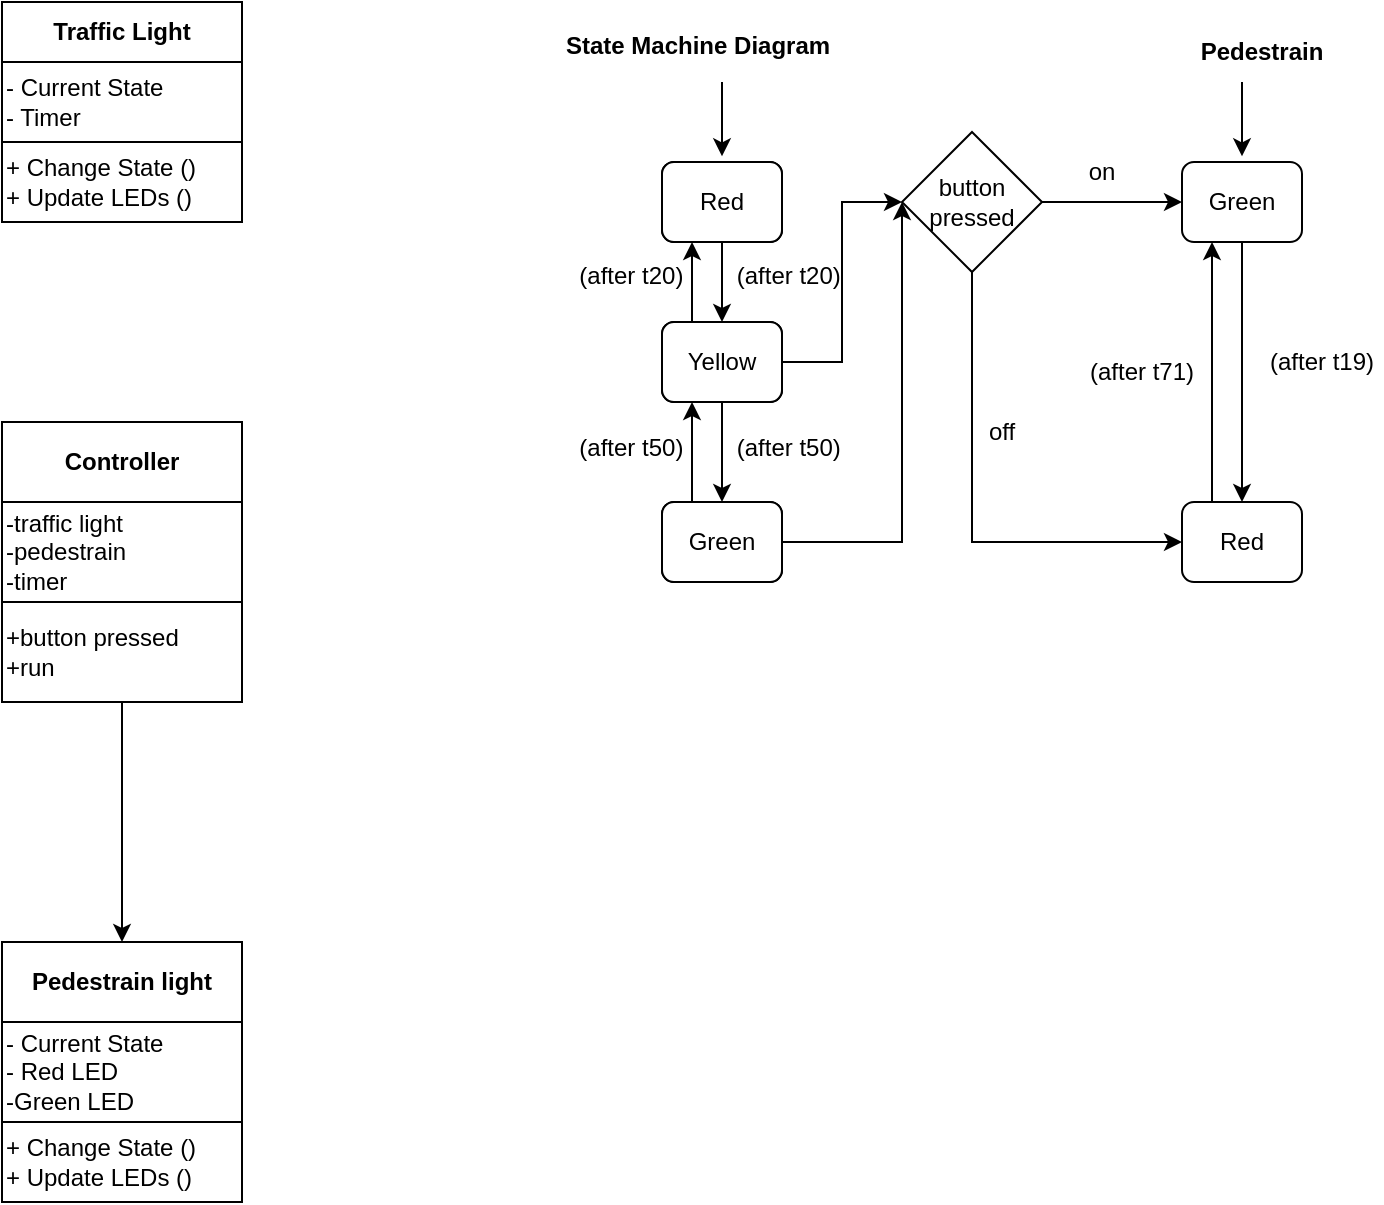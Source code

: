 <mxfile version="28.2.6">
  <diagram name="Seite-1" id="G2XlS3_zTxQiGhy7fwCz">
    <mxGraphModel dx="1226" dy="661" grid="1" gridSize="10" guides="1" tooltips="1" connect="1" arrows="1" fold="1" page="1" pageScale="1" pageWidth="827" pageHeight="1169" math="0" shadow="0">
      <root>
        <mxCell id="0" />
        <mxCell id="1" parent="0" />
        <mxCell id="6fmdPU3pWHa4UA7936t5-28" value="" style="edgeStyle=orthogonalEdgeStyle;rounded=0;orthogonalLoop=1;jettySize=auto;html=1;entryX=0.5;entryY=0;entryDx=0;entryDy=0;" parent="1" source="6fmdPU3pWHa4UA7936t5-18" target="6fmdPU3pWHa4UA7936t5-20" edge="1">
          <mxGeometry relative="1" as="geometry" />
        </mxCell>
        <mxCell id="6fmdPU3pWHa4UA7936t5-18" value="Red" style="rounded=1;whiteSpace=wrap;html=1;" parent="1" vertex="1">
          <mxGeometry x="430" y="130" width="60" height="40" as="geometry" />
        </mxCell>
        <mxCell id="6fmdPU3pWHa4UA7936t5-29" value="" style="edgeStyle=orthogonalEdgeStyle;rounded=0;orthogonalLoop=1;jettySize=auto;html=1;" parent="1" source="6fmdPU3pWHa4UA7936t5-20" target="6fmdPU3pWHa4UA7936t5-21" edge="1">
          <mxGeometry relative="1" as="geometry" />
        </mxCell>
        <mxCell id="6fmdPU3pWHa4UA7936t5-20" value="Yellow" style="rounded=1;whiteSpace=wrap;html=1;" parent="1" vertex="1">
          <mxGeometry x="430" y="210" width="60" height="40" as="geometry" />
        </mxCell>
        <mxCell id="6fmdPU3pWHa4UA7936t5-21" value="Green" style="rounded=1;whiteSpace=wrap;html=1;" parent="1" vertex="1">
          <mxGeometry x="430" y="300" width="60" height="40" as="geometry" />
        </mxCell>
        <mxCell id="8hXBIbGWs_mtcdrzMXiI-1" value="" style="endArrow=classic;html=1;rounded=0;entryX=0.25;entryY=1;entryDx=0;entryDy=0;exitX=0.25;exitY=0;exitDx=0;exitDy=0;" parent="1" source="6fmdPU3pWHa4UA7936t5-20" target="6fmdPU3pWHa4UA7936t5-18" edge="1">
          <mxGeometry width="50" height="50" relative="1" as="geometry">
            <mxPoint x="390" y="240" as="sourcePoint" />
            <mxPoint x="450" y="180" as="targetPoint" />
          </mxGeometry>
        </mxCell>
        <mxCell id="8hXBIbGWs_mtcdrzMXiI-3" value="" style="endArrow=classic;html=1;rounded=0;entryX=0.25;entryY=1;entryDx=0;entryDy=0;" parent="1" target="6fmdPU3pWHa4UA7936t5-20" edge="1">
          <mxGeometry width="50" height="50" relative="1" as="geometry">
            <mxPoint x="445" y="300" as="sourcePoint" />
            <mxPoint x="440" y="250" as="targetPoint" />
          </mxGeometry>
        </mxCell>
        <mxCell id="8hXBIbGWs_mtcdrzMXiI-4" value="&lt;b style=&quot;forced-color-adjust: none;&quot;&gt;State Machine&amp;nbsp;&lt;/b&gt;&lt;b&gt;Diagram&lt;/b&gt;&lt;div style=&quot;forced-color-adjust: none;&quot;&gt;&lt;b style=&quot;forced-color-adjust: none;&quot;&gt;&amp;nbsp; &amp;nbsp;&lt;/b&gt;&lt;/div&gt;&lt;div style=&quot;forced-color-adjust: none;&quot;&gt;&lt;b style=&quot;forced-color-adjust: none;&quot;&gt;&lt;br style=&quot;forced-color-adjust: none;&quot;&gt;&lt;/b&gt;&lt;/div&gt;&lt;div style=&quot;forced-color-adjust: none;&quot;&gt;&lt;b style=&quot;forced-color-adjust: none;&quot;&gt;&lt;span style=&quot;color: rgba(0, 0, 0, 0); font-family: monospace; font-size: 0px; font-weight: 400; text-wrap-mode: nowrap;&quot;&gt;%3CmxGraphModel%3E%3Croot%3E%3CmxCell%20id%3D%220%22%2F%3E%3CmxCell%20id%3D%221%22%20parent%3D%220%22%2F%3E%3CmxCell%20id%3D%222%22%20value%3D%22%22%20style%3D%22endArrow%3Dclassic%3Bhtml%3D1%3Brounded%3D0%3B%22%20edge%3D%221%22%20parent%3D%221%22%3E%3CmxGeometry%20width%3D%2250%22%20height%3D%2250%22%20relative%3D%221%22%20as%3D%22geometry%22%3E%3CmxPoint%20x%3D%22540%22%20y%3D%22208%22%20as%3D%22sourcePoint%22%2F%3E%3CmxPoint%20x%3D%22540%22%20y%3D%22223%22%20as%3D%22targetPoint%22%2F%3E%3C%2FmxGeometry%3E%3C%2FmxCell%3E%3C%2Froot%3E%3C%2FmxGraphModel%3E&lt;/span&gt;&lt;/b&gt;&lt;/div&gt;&lt;div style=&quot;forced-color-adjust: none;&quot;&gt;&lt;br style=&quot;forced-color-adjust: none;&quot;&gt;&lt;/div&gt;&lt;div style=&quot;forced-color-adjust: none;&quot;&gt;&lt;b style=&quot;forced-color-adjust: none;&quot;&gt;&lt;br style=&quot;forced-color-adjust: none;&quot;&gt;&lt;/b&gt;&lt;/div&gt;&lt;div style=&quot;forced-color-adjust: none;&quot;&gt;&lt;br style=&quot;forced-color-adjust: none;&quot;&gt;&lt;/div&gt;&lt;div style=&quot;forced-color-adjust: none;&quot;&gt;&lt;br style=&quot;forced-color-adjust: none;&quot;&gt;&lt;/div&gt;&lt;div style=&quot;forced-color-adjust: none;&quot;&gt;&amp;nbsp; (after t20)&amp;nbsp; &amp;nbsp; &amp;nbsp; &amp;nbsp;&lt;span style=&quot;forced-color-adjust: none; background-color: transparent; color: light-dark(rgb(0, 0, 0), rgb(255, 255, 255));&quot;&gt;&amp;nbsp;&lt;/span&gt;&lt;span style=&quot;forced-color-adjust: none; background-color: transparent; color: light-dark(rgb(0, 0, 0), rgb(255, 255, 255));&quot;&gt;(after t20)&lt;/span&gt;&lt;/div&gt;&lt;div style=&quot;forced-color-adjust: none;&quot;&gt;&lt;span style=&quot;forced-color-adjust: none; background-color: transparent; color: light-dark(rgb(0, 0, 0), rgb(255, 255, 255));&quot;&gt;&lt;br style=&quot;forced-color-adjust: none;&quot;&gt;&lt;/span&gt;&lt;/div&gt;&lt;div style=&quot;forced-color-adjust: none;&quot;&gt;&lt;br style=&quot;forced-color-adjust: none;&quot;&gt;&lt;div style=&quot;forced-color-adjust: none;&quot;&gt;&lt;br style=&quot;forced-color-adjust: none;&quot;&gt;&lt;/div&gt;&lt;div style=&quot;forced-color-adjust: none;&quot;&gt;&lt;br style=&quot;forced-color-adjust: none;&quot;&gt;&lt;/div&gt;&lt;div style=&quot;forced-color-adjust: none;&quot;&gt;&lt;br style=&quot;forced-color-adjust: none;&quot;&gt;&lt;/div&gt;&lt;div style=&quot;forced-color-adjust: none;&quot;&gt;&lt;div style=&quot;forced-color-adjust: none;&quot;&gt;&amp;nbsp; (after t50)&amp;nbsp; &amp;nbsp; &amp;nbsp; &lt;span style=&quot;forced-color-adjust: none; background-color: transparent; color: light-dark(rgb(0, 0, 0), rgb(255, 255, 255));&quot;&gt;&amp;nbsp;&amp;nbsp;&lt;/span&gt;&lt;span style=&quot;forced-color-adjust: none; background-color: transparent; color: light-dark(rgb(0, 0, 0), rgb(255, 255, 255));&quot;&gt;(after t50)&lt;/span&gt;&lt;/div&gt;&lt;/div&gt;&lt;div style=&quot;forced-color-adjust: none;&quot;&gt;&lt;span style=&quot;forced-color-adjust: none; background-color: transparent; color: light-dark(rgb(0, 0, 0), rgb(255, 255, 255));&quot;&gt;&lt;br style=&quot;forced-color-adjust: none;&quot;&gt;&lt;/span&gt;&lt;/div&gt;&lt;div style=&quot;forced-color-adjust: none;&quot;&gt;&lt;br style=&quot;forced-color-adjust: none;&quot;&gt;&lt;/div&gt;&lt;div style=&quot;forced-color-adjust: none;&quot;&gt;&lt;br style=&quot;forced-color-adjust: none;&quot;&gt;&lt;/div&gt;&lt;div style=&quot;forced-color-adjust: none;&quot;&gt;&lt;br style=&quot;forced-color-adjust: none;&quot;&gt;&lt;/div&gt;&lt;div style=&quot;forced-color-adjust: none;&quot;&gt;&lt;span style=&quot;forced-color-adjust: none; color: rgba(0, 0, 0, 0); font-family: monospace; font-size: 0px; text-align: start; text-wrap-mode: nowrap;&quot;&gt;%3CmxGraphModel%3E%3Croot%3E%3CmxCell%20id%3D%220%22%2F%3E%3CmxCell%20id%3D%221%22%20parent%3D%220%22%2F%3E%3CmxCell%20id%3D%222%22%20value%3D%22%22%20style%3D%22rounded%3D1%3BwhiteSpace%3Dwrap%3Bhtml%3D1%3B%22%20vertex%3D%221%22%20parent%3D%221%22%3E%3CmxGeometry%20x%3D%22660%22%20y%3D%22120%22%20width%3D%2260%22%20height%3D%2240%22%20as%3D%22geometry%22%2F%3E%3C%2FmxCell%3E%3C%2Froot%3E%3C%2FmxGraphModel%3E&lt;/span&gt;&lt;span style=&quot;forced-color-adjust: none; color: rgba(0, 0, 0, 0); font-family: monospace; font-size: 0px; text-align: start; text-wrap-mode: nowrap; background-color: transparent;&quot;&gt;%3CmxGraphModel%3E%3Croot%3E%3CmxCell%20id%3D%220%22%2F%3E%3CmxCell%20id%3D%221%22%20parent%3D%220%22%2F%3E%3CmxCell%20id%3D%222%22%20value%3D%22%22%20style%3D%22rounded%3D1%3BwhiteSpace%3Dwrap%3Bhtml%3D1%3B%22%20vertex%3D%221%22%20parent%3D%221%22%3E%3CmxGeometry%20x%3D%22660%22%20y%3D%22120%22%20width%3D%2260%22%20height%3D%2240%22%20as%3D%22geometry%22%2F%3E%3C%2FmxCell%3E%3C%2Froot%3E%3C%2FmxGraphModel%3E&lt;/span&gt;&lt;/div&gt;&lt;/div&gt;" style="text;whiteSpace=wrap;html=1;" parent="1" vertex="1">
          <mxGeometry x="380" y="58" width="180" height="310" as="geometry" />
        </mxCell>
        <mxCell id="8hXBIbGWs_mtcdrzMXiI-9" value="" style="endArrow=classic;html=1;rounded=0;" parent="1" edge="1">
          <mxGeometry width="50" height="50" relative="1" as="geometry">
            <mxPoint x="460" y="90" as="sourcePoint" />
            <mxPoint x="460" y="127.143" as="targetPoint" />
          </mxGeometry>
        </mxCell>
        <mxCell id="g5D2E-wjtQRwlKV82CrM-6" value="Pedestrain light" style="rounded=0;whiteSpace=wrap;html=1;fontStyle=1" vertex="1" parent="1">
          <mxGeometry x="100" y="520" width="120" height="40" as="geometry" />
        </mxCell>
        <mxCell id="g5D2E-wjtQRwlKV82CrM-8" value="&lt;span style=&quot;&quot;&gt;- Current State&lt;/span&gt;&lt;div style=&quot;&quot;&gt;- Red LED&lt;/div&gt;&lt;div style=&quot;&quot;&gt;-Green LED&lt;/div&gt;" style="rounded=0;whiteSpace=wrap;html=1;align=left;" vertex="1" parent="1">
          <mxGeometry x="100" y="560" width="120" height="50" as="geometry" />
        </mxCell>
        <mxCell id="g5D2E-wjtQRwlKV82CrM-9" value="&lt;span style=&quot;&quot;&gt;+ Change State ()&lt;/span&gt;&lt;div style=&quot;&quot;&gt;+ Update LEDs ()&lt;/div&gt;" style="rounded=0;whiteSpace=wrap;html=1;align=left;" vertex="1" parent="1">
          <mxGeometry x="100" y="610" width="120" height="40" as="geometry" />
        </mxCell>
        <mxCell id="g5D2E-wjtQRwlKV82CrM-11" value="" style="endArrow=classic;html=1;rounded=0;entryX=0.5;entryY=0;entryDx=0;entryDy=0;exitX=0.5;exitY=1;exitDx=0;exitDy=0;" edge="1" parent="1" source="g5D2E-wjtQRwlKV82CrM-21" target="g5D2E-wjtQRwlKV82CrM-6">
          <mxGeometry width="50" height="50" relative="1" as="geometry">
            <mxPoint x="160" y="440" as="sourcePoint" />
            <mxPoint x="440" y="400" as="targetPoint" />
          </mxGeometry>
        </mxCell>
        <mxCell id="g5D2E-wjtQRwlKV82CrM-16" value="&lt;span style=&quot;color: rgba(0, 0, 0, 0); font-family: monospace; font-size: 0px; text-align: start;&quot;&gt;%3CmxGraphModel%3E%3Croot%3E%3CmxCell%20id%3D%220%22%2F%3E%3CmxCell%20id%3D%221%22%20parent%3D%220%22%2F%3E%3CmxCell%20id%3D%222%22%20value%3D%22Traffic%20Light%22%20style%3D%22rounded%3D0%3BwhiteSpace%3Dwrap%3Bhtml%3D1%3B%22%20vertex%3D%221%22%20parent%3D%221%22%3E%3CmxGeometry%20x%3D%22120%22%20y%3D%2240%22%20width%3D%22120%22%20height%3D%2230%22%20as%3D%22geometry%22%2F%3E%3C%2FmxCell%3E%3CmxCell%20id%3D%223%22%20value%3D%22-%20Current%20State%26lt%3Bdiv%26gt%3B-%20Timer%26lt%3B%2Fdiv%26gt%3B%22%20style%3D%22rounded%3D0%3BwhiteSpace%3Dwrap%3Bhtml%3D1%3Balign%3Dleft%3B%22%20vertex%3D%221%22%20parent%3D%221%22%3E%3CmxGeometry%20x%3D%22120%22%20y%3D%2270%22%20width%3D%22120%22%20height%3D%2240%22%20as%3D%22geometry%22%2F%3E%3C%2FmxCell%3E%3CmxCell%20id%3D%224%22%20value%3D%22%2B%20Change%20State%20()%26lt%3Bdiv%26gt%3B%2B%20Update%20LEDs%20()%26lt%3B%2Fdiv%26gt%3B%22%20style%3D%22rounded%3D0%3BwhiteSpace%3Dwrap%3Bhtml%3D1%3Balign%3Dleft%3B%22%20vertex%3D%221%22%20parent%3D%221%22%3E%3CmxGeometry%20x%3D%22120%22%20y%3D%22110%22%20width%3D%22120%22%20height%3D%2240%22%20as%3D%22geometry%22%2F%3E%3C%2FmxCell%3E%3C%2Froot%3E%3C%2FmxGraphModel%3E&lt;/span&gt;" style="text;html=1;align=center;verticalAlign=middle;resizable=0;points=[];autosize=1;strokeColor=none;fillColor=none;" vertex="1" parent="1">
          <mxGeometry x="130" y="58" width="20" height="30" as="geometry" />
        </mxCell>
        <mxCell id="g5D2E-wjtQRwlKV82CrM-17" value="&lt;b&gt;Traffic Light&lt;/b&gt;" style="rounded=0;whiteSpace=wrap;html=1;" vertex="1" parent="1">
          <mxGeometry x="100" y="50" width="120" height="30" as="geometry" />
        </mxCell>
        <mxCell id="g5D2E-wjtQRwlKV82CrM-18" value="- Current State&lt;div&gt;- Timer&lt;/div&gt;" style="rounded=0;whiteSpace=wrap;html=1;align=left;" vertex="1" parent="1">
          <mxGeometry x="100" y="80" width="120" height="40" as="geometry" />
        </mxCell>
        <mxCell id="g5D2E-wjtQRwlKV82CrM-19" value="+ Change State ()&lt;div&gt;+ Update LEDs ()&lt;/div&gt;" style="rounded=0;whiteSpace=wrap;html=1;align=left;" vertex="1" parent="1">
          <mxGeometry x="100" y="120" width="120" height="40" as="geometry" />
        </mxCell>
        <mxCell id="g5D2E-wjtQRwlKV82CrM-20" value="&lt;b&gt;Controller&lt;/b&gt;" style="rounded=0;whiteSpace=wrap;html=1;" vertex="1" parent="1">
          <mxGeometry x="100" y="260" width="120" height="40" as="geometry" />
        </mxCell>
        <mxCell id="g5D2E-wjtQRwlKV82CrM-21" value="+button pressed&lt;div&gt;+run&lt;/div&gt;" style="rounded=0;whiteSpace=wrap;html=1;align=left;" vertex="1" parent="1">
          <mxGeometry x="100" y="350" width="120" height="50" as="geometry" />
        </mxCell>
        <mxCell id="g5D2E-wjtQRwlKV82CrM-22" value="-traffic light&amp;nbsp;&lt;div&gt;-pedestrain&lt;/div&gt;&lt;div&gt;-timer&lt;/div&gt;" style="rounded=0;whiteSpace=wrap;html=1;align=left;" vertex="1" parent="1">
          <mxGeometry x="100" y="300" width="120" height="50" as="geometry" />
        </mxCell>
        <mxCell id="g5D2E-wjtQRwlKV82CrM-51" value="&lt;b&gt;Pedestrain&lt;/b&gt;" style="text;html=1;whiteSpace=wrap;strokeColor=none;fillColor=none;align=center;verticalAlign=middle;rounded=0;" vertex="1" parent="1">
          <mxGeometry x="700" y="60" width="60" height="30" as="geometry" />
        </mxCell>
        <mxCell id="g5D2E-wjtQRwlKV82CrM-52" value="Green" style="rounded=1;whiteSpace=wrap;html=1;" vertex="1" parent="1">
          <mxGeometry x="690" y="130" width="60" height="40" as="geometry" />
        </mxCell>
        <mxCell id="g5D2E-wjtQRwlKV82CrM-53" value="Red" style="rounded=1;whiteSpace=wrap;html=1;" vertex="1" parent="1">
          <mxGeometry x="690" y="300" width="60" height="40" as="geometry" />
        </mxCell>
        <mxCell id="g5D2E-wjtQRwlKV82CrM-54" value="" style="endArrow=classic;html=1;rounded=0;" edge="1" parent="1">
          <mxGeometry width="50" height="50" relative="1" as="geometry">
            <mxPoint x="720" y="90" as="sourcePoint" />
            <mxPoint x="720" y="127.143" as="targetPoint" />
          </mxGeometry>
        </mxCell>
        <mxCell id="g5D2E-wjtQRwlKV82CrM-55" value="" style="endArrow=classic;html=1;rounded=0;exitX=0.5;exitY=1;exitDx=0;exitDy=0;" edge="1" parent="1" source="g5D2E-wjtQRwlKV82CrM-52" target="g5D2E-wjtQRwlKV82CrM-53">
          <mxGeometry width="50" height="50" relative="1" as="geometry">
            <mxPoint x="530" y="360" as="sourcePoint" />
            <mxPoint x="580" y="310" as="targetPoint" />
          </mxGeometry>
        </mxCell>
        <mxCell id="g5D2E-wjtQRwlKV82CrM-56" value="" style="endArrow=classic;html=1;rounded=0;exitX=0.25;exitY=0;exitDx=0;exitDy=0;entryX=0.25;entryY=1;entryDx=0;entryDy=0;" edge="1" parent="1" source="g5D2E-wjtQRwlKV82CrM-53" target="g5D2E-wjtQRwlKV82CrM-52">
          <mxGeometry width="50" height="50" relative="1" as="geometry">
            <mxPoint x="530" y="360" as="sourcePoint" />
            <mxPoint x="580" y="310" as="targetPoint" />
          </mxGeometry>
        </mxCell>
        <mxCell id="g5D2E-wjtQRwlKV82CrM-57" value="(after t19)" style="text;html=1;whiteSpace=wrap;strokeColor=none;fillColor=none;align=center;verticalAlign=middle;rounded=0;" vertex="1" parent="1">
          <mxGeometry x="730" y="215" width="60" height="30" as="geometry" />
        </mxCell>
        <mxCell id="g5D2E-wjtQRwlKV82CrM-58" value="(after t71)" style="text;html=1;whiteSpace=wrap;strokeColor=none;fillColor=none;align=center;verticalAlign=middle;rounded=0;" vertex="1" parent="1">
          <mxGeometry x="640" y="220" width="60" height="30" as="geometry" />
        </mxCell>
        <mxCell id="g5D2E-wjtQRwlKV82CrM-59" value="&lt;span style=&quot;text-align: left;&quot;&gt;button pressed&lt;/span&gt;" style="rhombus;whiteSpace=wrap;html=1;" vertex="1" parent="1">
          <mxGeometry x="550" y="115" width="70" height="70" as="geometry" />
        </mxCell>
        <mxCell id="g5D2E-wjtQRwlKV82CrM-60" value="" style="endArrow=classic;html=1;rounded=0;entryX=0;entryY=0.5;entryDx=0;entryDy=0;exitX=0.5;exitY=1;exitDx=0;exitDy=0;" edge="1" parent="1" source="g5D2E-wjtQRwlKV82CrM-59" target="g5D2E-wjtQRwlKV82CrM-53">
          <mxGeometry width="50" height="50" relative="1" as="geometry">
            <mxPoint x="430" y="360" as="sourcePoint" />
            <mxPoint x="610" y="225" as="targetPoint" />
            <Array as="points">
              <mxPoint x="585" y="320" />
            </Array>
          </mxGeometry>
        </mxCell>
        <mxCell id="g5D2E-wjtQRwlKV82CrM-62" value="" style="endArrow=classic;html=1;rounded=0;entryX=0;entryY=0.5;entryDx=0;entryDy=0;exitX=1;exitY=0.5;exitDx=0;exitDy=0;entryPerimeter=0;" edge="1" parent="1" source="g5D2E-wjtQRwlKV82CrM-59" target="g5D2E-wjtQRwlKV82CrM-52">
          <mxGeometry width="50" height="50" relative="1" as="geometry">
            <mxPoint x="430" y="360" as="sourcePoint" />
            <mxPoint x="480" y="310" as="targetPoint" />
          </mxGeometry>
        </mxCell>
        <mxCell id="g5D2E-wjtQRwlKV82CrM-68" value="Red" style="rounded=1;whiteSpace=wrap;html=1;" vertex="1" parent="1">
          <mxGeometry x="430" y="130" width="60" height="40" as="geometry" />
        </mxCell>
        <mxCell id="g5D2E-wjtQRwlKV82CrM-70" value="on" style="text;html=1;whiteSpace=wrap;strokeColor=none;fillColor=none;align=center;verticalAlign=middle;rounded=0;" vertex="1" parent="1">
          <mxGeometry x="620" y="120" width="60" height="30" as="geometry" />
        </mxCell>
        <mxCell id="g5D2E-wjtQRwlKV82CrM-71" value="off" style="text;html=1;whiteSpace=wrap;strokeColor=none;fillColor=none;align=center;verticalAlign=middle;rounded=0;" vertex="1" parent="1">
          <mxGeometry x="570" y="250" width="60" height="30" as="geometry" />
        </mxCell>
        <mxCell id="g5D2E-wjtQRwlKV82CrM-72" value="Green" style="rounded=1;whiteSpace=wrap;html=1;" vertex="1" parent="1">
          <mxGeometry x="430" y="300" width="60" height="40" as="geometry" />
        </mxCell>
        <mxCell id="g5D2E-wjtQRwlKV82CrM-73" value="" style="endArrow=classic;html=1;rounded=0;entryX=0;entryY=0.5;entryDx=0;entryDy=0;exitX=1;exitY=0.5;exitDx=0;exitDy=0;" edge="1" parent="1" source="g5D2E-wjtQRwlKV82CrM-72" target="g5D2E-wjtQRwlKV82CrM-59">
          <mxGeometry width="50" height="50" relative="1" as="geometry">
            <mxPoint x="430" y="360" as="sourcePoint" />
            <mxPoint x="480" y="310" as="targetPoint" />
            <Array as="points">
              <mxPoint x="550" y="320" />
            </Array>
          </mxGeometry>
        </mxCell>
        <mxCell id="g5D2E-wjtQRwlKV82CrM-75" value="Yellow" style="rounded=1;whiteSpace=wrap;html=1;" vertex="1" parent="1">
          <mxGeometry x="430" y="210" width="60" height="40" as="geometry" />
        </mxCell>
        <mxCell id="g5D2E-wjtQRwlKV82CrM-76" value="" style="endArrow=classic;html=1;rounded=0;exitX=1;exitY=0.5;exitDx=0;exitDy=0;" edge="1" parent="1" source="g5D2E-wjtQRwlKV82CrM-75">
          <mxGeometry width="50" height="50" relative="1" as="geometry">
            <mxPoint x="430" y="360" as="sourcePoint" />
            <mxPoint x="550" y="150" as="targetPoint" />
            <Array as="points">
              <mxPoint x="520" y="230" />
              <mxPoint x="520" y="150" />
            </Array>
          </mxGeometry>
        </mxCell>
      </root>
    </mxGraphModel>
  </diagram>
</mxfile>
